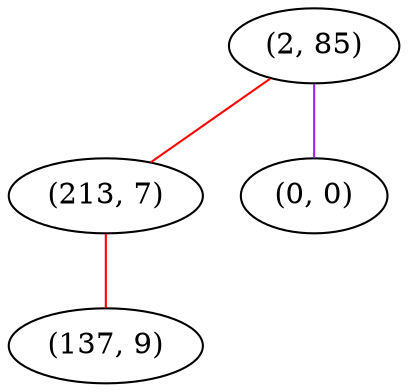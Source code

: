 graph "" {
"(2, 85)";
"(213, 7)";
"(137, 9)";
"(0, 0)";
"(2, 85)" -- "(213, 7)"  [color=red, key=0, weight=1];
"(2, 85)" -- "(0, 0)"  [color=purple, key=0, weight=4];
"(213, 7)" -- "(137, 9)"  [color=red, key=0, weight=1];
}
